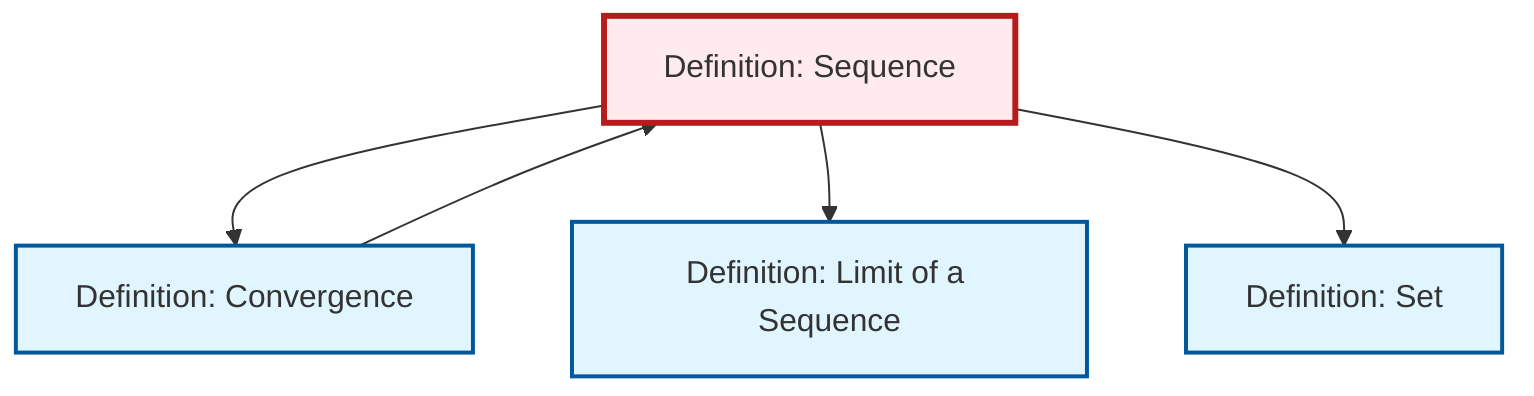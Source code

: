 graph TD
    classDef definition fill:#e1f5fe,stroke:#01579b,stroke-width:2px
    classDef theorem fill:#f3e5f5,stroke:#4a148c,stroke-width:2px
    classDef axiom fill:#fff3e0,stroke:#e65100,stroke-width:2px
    classDef example fill:#e8f5e9,stroke:#1b5e20,stroke-width:2px
    classDef current fill:#ffebee,stroke:#b71c1c,stroke-width:3px
    def-set["Definition: Set"]:::definition
    def-sequence["Definition: Sequence"]:::definition
    def-limit["Definition: Limit of a Sequence"]:::definition
    def-convergence["Definition: Convergence"]:::definition
    def-sequence --> def-convergence
    def-convergence --> def-sequence
    def-sequence --> def-limit
    def-sequence --> def-set
    class def-sequence current